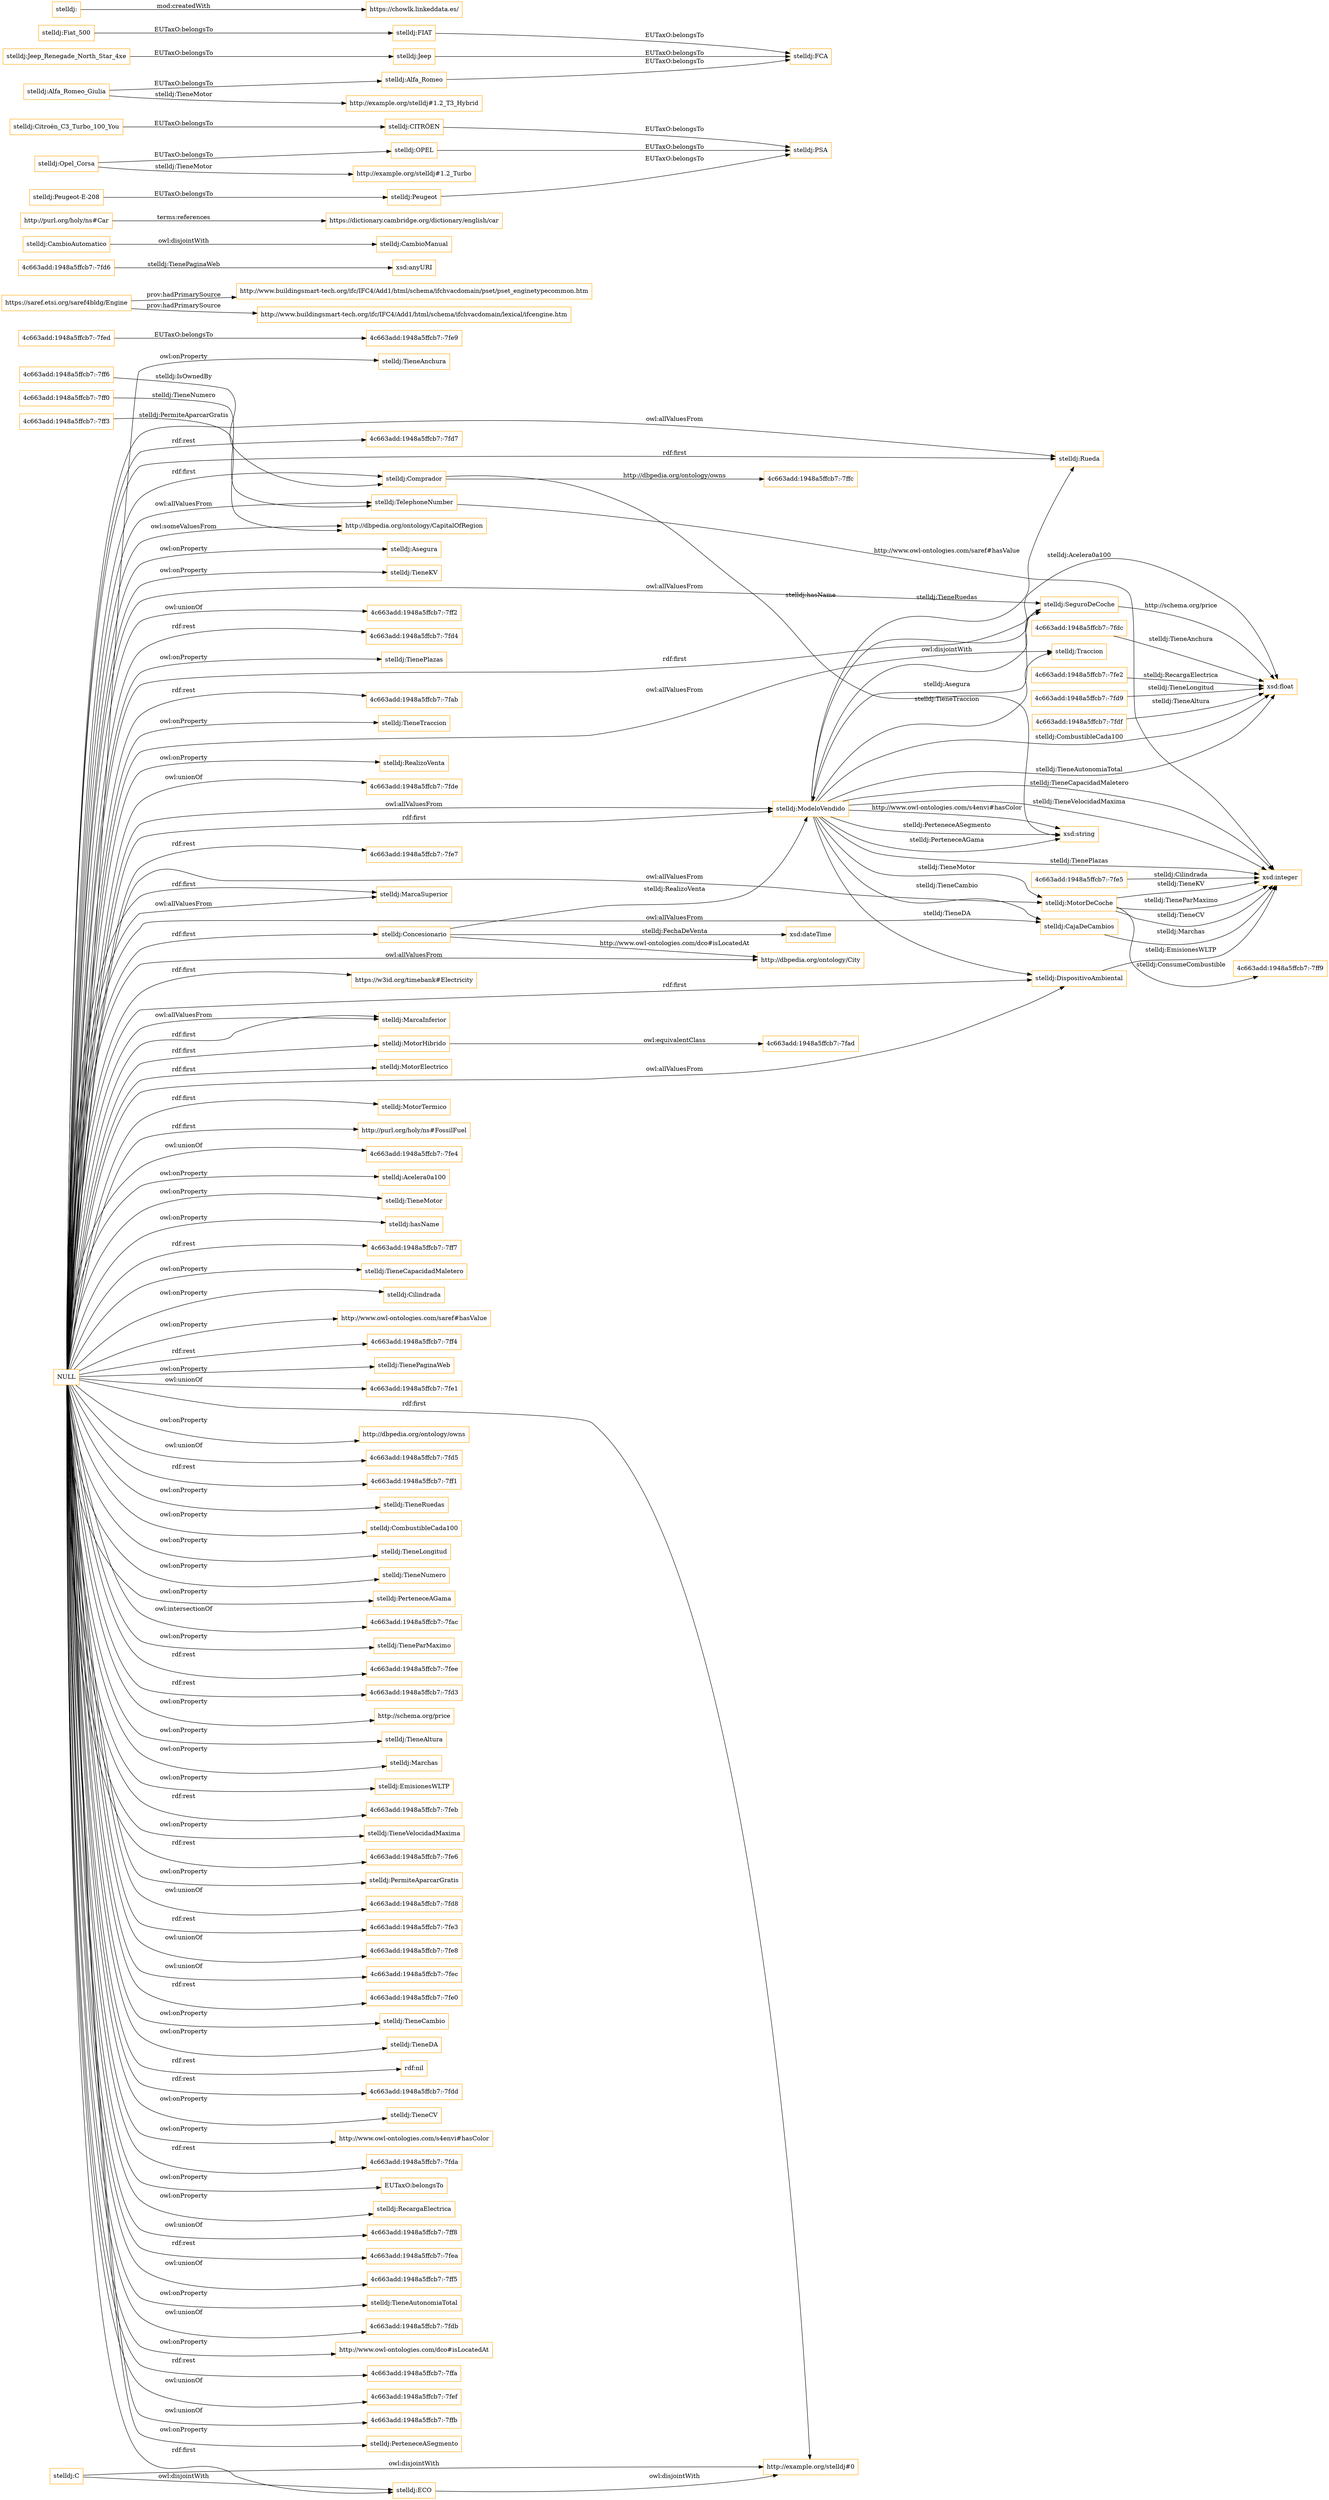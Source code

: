 digraph ar2dtool_diagram { 
rankdir=LR;
size="1501"
node [shape = rectangle, color="orange"]; "4c663add:1948a5ffcb7:-7fe5" "stelldj:Traccion" "4c663add:1948a5ffcb7:-7fed" "stelldj:SeguroDeCoche" "4c663add:1948a5ffcb7:-7fdc" "4c663add:1948a5ffcb7:-7ff6" "stelldj:MarcaSuperior" "http://dbpedia.org/ontology/CapitalOfRegion" "4c663add:1948a5ffcb7:-7fe2" "stelldj:DispositivoAmbiental" "https://saref.etsi.org/saref4bldg/Engine" "4c663add:1948a5ffcb7:-7fe9" "4c663add:1948a5ffcb7:-7ff0" "stelldj:TelephoneNumber" "stelldj:Comprador" "stelldj:MotorDeCoche" "stelldj:Rueda" "4c663add:1948a5ffcb7:-7ffc" "4c663add:1948a5ffcb7:-7ff3" "4c663add:1948a5ffcb7:-7fd6" "stelldj:Concesionario" "stelldj:CambioManual" "4c663add:1948a5ffcb7:-7fd9" "https://w3id.org/timebank#Electricity" "stelldj:CajaDeCambios" "stelldj:MarcaInferior" "stelldj:CambioAutomatico" "4c663add:1948a5ffcb7:-7ff9" "http://dbpedia.org/ontology/City" "stelldj:C" "stelldj:ECO" "http://purl.org/holy/ns#Car" "stelldj:ModeloVendido" "stelldj:MotorElectrico" "stelldj:MotorHibrido" "4c663add:1948a5ffcb7:-7fad" "http://example.org/stelldj#0" "4c663add:1948a5ffcb7:-7fdf" "stelldj:MotorTermico" "http://purl.org/holy/ns#FossilFuel" ; /*classes style*/
	"stelldj:C" -> "http://example.org/stelldj#0" [ label = "owl:disjointWith" ];
	"stelldj:C" -> "stelldj:ECO" [ label = "owl:disjointWith" ];
	"stelldj:Citroën_C3_Turbo_100_You" -> "stelldj:CITRÖEN" [ label = "EUTaxO:belongsTo" ];
	"stelldj:Fiat_500" -> "stelldj:FIAT" [ label = "EUTaxO:belongsTo" ];
	"stelldj:Jeep_Renegade_North_Star_4xe" -> "stelldj:Jeep" [ label = "EUTaxO:belongsTo" ];
	"http://purl.org/holy/ns#Car" -> "https://dictionary.cambridge.org/dictionary/english/car" [ label = "terms:references" ];
	"stelldj:Opel_Corsa" -> "stelldj:OPEL" [ label = "EUTaxO:belongsTo" ];
	"stelldj:Opel_Corsa" -> "http://example.org/stelldj#1.2_Turbo" [ label = "stelldj:TieneMotor" ];
	"stelldj:Alfa_Romeo_Giulia" -> "stelldj:Alfa_Romeo" [ label = "EUTaxO:belongsTo" ];
	"stelldj:Alfa_Romeo_Giulia" -> "http://example.org/stelldj#1.2_T3_Hybrid" [ label = "stelldj:TieneMotor" ];
	"stelldj:CITRÖEN" -> "stelldj:PSA" [ label = "EUTaxO:belongsTo" ];
	"stelldj:FIAT" -> "stelldj:FCA" [ label = "EUTaxO:belongsTo" ];
	"stelldj:CambioAutomatico" -> "stelldj:CambioManual" [ label = "owl:disjointWith" ];
	"NULL" -> "4c663add:1948a5ffcb7:-7fe4" [ label = "owl:unionOf" ];
	"NULL" -> "stelldj:Traccion" [ label = "owl:allValuesFrom" ];
	"NULL" -> "stelldj:Acelera0a100" [ label = "owl:onProperty" ];
	"NULL" -> "stelldj:MarcaInferior" [ label = "owl:allValuesFrom" ];
	"NULL" -> "stelldj:TieneMotor" [ label = "owl:onProperty" ];
	"NULL" -> "stelldj:hasName" [ label = "owl:onProperty" ];
	"NULL" -> "4c663add:1948a5ffcb7:-7ff7" [ label = "rdf:rest" ];
	"NULL" -> "stelldj:Comprador" [ label = "rdf:first" ];
	"NULL" -> "stelldj:TieneCapacidadMaletero" [ label = "owl:onProperty" ];
	"NULL" -> "stelldj:Cilindrada" [ label = "owl:onProperty" ];
	"NULL" -> "stelldj:MotorTermico" [ label = "rdf:first" ];
	"NULL" -> "http://www.owl-ontologies.com/saref#hasValue" [ label = "owl:onProperty" ];
	"NULL" -> "4c663add:1948a5ffcb7:-7ff4" [ label = "rdf:rest" ];
	"NULL" -> "stelldj:TienePaginaWeb" [ label = "owl:onProperty" ];
	"NULL" -> "4c663add:1948a5ffcb7:-7fe1" [ label = "owl:unionOf" ];
	"NULL" -> "http://dbpedia.org/ontology/owns" [ label = "owl:onProperty" ];
	"NULL" -> "4c663add:1948a5ffcb7:-7fd5" [ label = "owl:unionOf" ];
	"NULL" -> "4c663add:1948a5ffcb7:-7ff1" [ label = "rdf:rest" ];
	"NULL" -> "stelldj:TieneRuedas" [ label = "owl:onProperty" ];
	"NULL" -> "stelldj:CombustibleCada100" [ label = "owl:onProperty" ];
	"NULL" -> "stelldj:TieneLongitud" [ label = "owl:onProperty" ];
	"NULL" -> "stelldj:TieneNumero" [ label = "owl:onProperty" ];
	"NULL" -> "http://example.org/stelldj#0" [ label = "rdf:first" ];
	"NULL" -> "stelldj:ModeloVendido" [ label = "owl:allValuesFrom" ];
	"NULL" -> "stelldj:PerteneceAGama" [ label = "owl:onProperty" ];
	"NULL" -> "4c663add:1948a5ffcb7:-7fac" [ label = "owl:intersectionOf" ];
	"NULL" -> "stelldj:TieneParMaximo" [ label = "owl:onProperty" ];
	"NULL" -> "4c663add:1948a5ffcb7:-7fee" [ label = "rdf:rest" ];
	"NULL" -> "4c663add:1948a5ffcb7:-7fd3" [ label = "rdf:rest" ];
	"NULL" -> "http://schema.org/price" [ label = "owl:onProperty" ];
	"NULL" -> "stelldj:TieneAltura" [ label = "owl:onProperty" ];
	"NULL" -> "stelldj:Marchas" [ label = "owl:onProperty" ];
	"NULL" -> "stelldj:EmisionesWLTP" [ label = "owl:onProperty" ];
	"NULL" -> "4c663add:1948a5ffcb7:-7feb" [ label = "rdf:rest" ];
	"NULL" -> "stelldj:TieneVelocidadMaxima" [ label = "owl:onProperty" ];
	"NULL" -> "4c663add:1948a5ffcb7:-7fe6" [ label = "rdf:rest" ];
	"NULL" -> "stelldj:PermiteAparcarGratis" [ label = "owl:onProperty" ];
	"NULL" -> "4c663add:1948a5ffcb7:-7fd8" [ label = "owl:unionOf" ];
	"NULL" -> "4c663add:1948a5ffcb7:-7fe3" [ label = "rdf:rest" ];
	"NULL" -> "4c663add:1948a5ffcb7:-7fe8" [ label = "owl:unionOf" ];
	"NULL" -> "stelldj:ModeloVendido" [ label = "rdf:first" ];
	"NULL" -> "stelldj:Rueda" [ label = "owl:allValuesFrom" ];
	"NULL" -> "4c663add:1948a5ffcb7:-7fec" [ label = "owl:unionOf" ];
	"NULL" -> "stelldj:CajaDeCambios" [ label = "owl:allValuesFrom" ];
	"NULL" -> "4c663add:1948a5ffcb7:-7fe0" [ label = "rdf:rest" ];
	"NULL" -> "stelldj:TieneCambio" [ label = "owl:onProperty" ];
	"NULL" -> "https://w3id.org/timebank#Electricity" [ label = "rdf:first" ];
	"NULL" -> "stelldj:TieneDA" [ label = "owl:onProperty" ];
	"NULL" -> "rdf:nil" [ label = "rdf:rest" ];
	"NULL" -> "4c663add:1948a5ffcb7:-7fdd" [ label = "rdf:rest" ];
	"NULL" -> "stelldj:DispositivoAmbiental" [ label = "owl:allValuesFrom" ];
	"NULL" -> "stelldj:DispositivoAmbiental" [ label = "rdf:first" ];
	"NULL" -> "stelldj:TieneCV" [ label = "owl:onProperty" ];
	"NULL" -> "http://purl.org/holy/ns#FossilFuel" [ label = "rdf:first" ];
	"NULL" -> "http://www.owl-ontologies.com/s4envi#hasColor" [ label = "owl:onProperty" ];
	"NULL" -> "stelldj:MarcaSuperior" [ label = "rdf:first" ];
	"NULL" -> "4c663add:1948a5ffcb7:-7fda" [ label = "rdf:rest" ];
	"NULL" -> "EUTaxO:belongsTo" [ label = "owl:onProperty" ];
	"NULL" -> "stelldj:SeguroDeCoche" [ label = "owl:allValuesFrom" ];
	"NULL" -> "stelldj:SeguroDeCoche" [ label = "rdf:first" ];
	"NULL" -> "stelldj:Concesionario" [ label = "rdf:first" ];
	"NULL" -> "stelldj:MotorElectrico" [ label = "rdf:first" ];
	"NULL" -> "stelldj:RecargaElectrica" [ label = "owl:onProperty" ];
	"NULL" -> "stelldj:Rueda" [ label = "rdf:first" ];
	"NULL" -> "4c663add:1948a5ffcb7:-7ff8" [ label = "owl:unionOf" ];
	"NULL" -> "4c663add:1948a5ffcb7:-7fea" [ label = "rdf:rest" ];
	"NULL" -> "4c663add:1948a5ffcb7:-7ff5" [ label = "owl:unionOf" ];
	"NULL" -> "stelldj:ECO" [ label = "rdf:first" ];
	"NULL" -> "stelldj:TieneAutonomiaTotal" [ label = "owl:onProperty" ];
	"NULL" -> "4c663add:1948a5ffcb7:-7fdb" [ label = "owl:unionOf" ];
	"NULL" -> "http://www.owl-ontologies.com/dco#isLocatedAt" [ label = "owl:onProperty" ];
	"NULL" -> "stelldj:MarcaInferior" [ label = "rdf:first" ];
	"NULL" -> "4c663add:1948a5ffcb7:-7ffa" [ label = "rdf:rest" ];
	"NULL" -> "4c663add:1948a5ffcb7:-7fef" [ label = "owl:unionOf" ];
	"NULL" -> "http://dbpedia.org/ontology/CapitalOfRegion" [ label = "owl:someValuesFrom" ];
	"NULL" -> "stelldj:MotorHibrido" [ label = "rdf:first" ];
	"NULL" -> "4c663add:1948a5ffcb7:-7ffb" [ label = "owl:unionOf" ];
	"NULL" -> "stelldj:PerteneceASegmento" [ label = "owl:onProperty" ];
	"NULL" -> "stelldj:TieneAnchura" [ label = "owl:onProperty" ];
	"NULL" -> "stelldj:TelephoneNumber" [ label = "owl:allValuesFrom" ];
	"NULL" -> "http://dbpedia.org/ontology/City" [ label = "owl:allValuesFrom" ];
	"NULL" -> "stelldj:MotorDeCoche" [ label = "owl:allValuesFrom" ];
	"NULL" -> "4c663add:1948a5ffcb7:-7fd7" [ label = "rdf:rest" ];
	"NULL" -> "stelldj:Asegura" [ label = "owl:onProperty" ];
	"NULL" -> "stelldj:MarcaSuperior" [ label = "owl:allValuesFrom" ];
	"NULL" -> "stelldj:TieneKV" [ label = "owl:onProperty" ];
	"NULL" -> "4c663add:1948a5ffcb7:-7ff2" [ label = "owl:unionOf" ];
	"NULL" -> "4c663add:1948a5ffcb7:-7fd4" [ label = "rdf:rest" ];
	"NULL" -> "stelldj:TienePlazas" [ label = "owl:onProperty" ];
	"NULL" -> "4c663add:1948a5ffcb7:-7fab" [ label = "rdf:rest" ];
	"NULL" -> "stelldj:TieneTraccion" [ label = "owl:onProperty" ];
	"NULL" -> "stelldj:RealizoVenta" [ label = "owl:onProperty" ];
	"NULL" -> "4c663add:1948a5ffcb7:-7fde" [ label = "owl:unionOf" ];
	"NULL" -> "4c663add:1948a5ffcb7:-7fe7" [ label = "rdf:rest" ];
	"stelldj:Alfa_Romeo" -> "stelldj:FCA" [ label = "EUTaxO:belongsTo" ];
	"stelldj:Peugeot" -> "stelldj:PSA" [ label = "EUTaxO:belongsTo" ];
	"stelldj:Jeep" -> "stelldj:FCA" [ label = "EUTaxO:belongsTo" ];
	"stelldj:OPEL" -> "stelldj:PSA" [ label = "EUTaxO:belongsTo" ];
	"stelldj:MotorHibrido" -> "4c663add:1948a5ffcb7:-7fad" [ label = "owl:equivalentClass" ];
	"stelldj:Peugeot-E-208" -> "stelldj:Peugeot" [ label = "EUTaxO:belongsTo" ];
	"https://saref.etsi.org/saref4bldg/Engine" -> "http://www.buildingsmart-tech.org/ifc/IFC4/Add1/html/schema/ifchvacdomain/pset/pset_enginetypecommon.htm" [ label = "prov:hadPrimarySource" ];
	"https://saref.etsi.org/saref4bldg/Engine" -> "http://www.buildingsmart-tech.org/ifc/IFC4/Add1/html/schema/ifchvacdomain/lexical/ifcengine.htm" [ label = "prov:hadPrimarySource" ];
	"stelldj:ECO" -> "http://example.org/stelldj#0" [ label = "owl:disjointWith" ];
	"stelldj:ModeloVendido" -> "stelldj:SeguroDeCoche" [ label = "owl:disjointWith" ];
	"stelldj:" -> "https://chowlk.linkeddata.es/" [ label = "mod:createdWith" ];
	"4c663add:1948a5ffcb7:-7ff6" -> "stelldj:Comprador" [ label = "stelldj:IsOwnedBy" ];
	"stelldj:Comprador" -> "xsd:string" [ label = "stelldj:hasName" ];
	"stelldj:Concesionario" -> "xsd:dateTime" [ label = "stelldj:FechaDeVenta" ];
	"4c663add:1948a5ffcb7:-7ff0" -> "stelldj:TelephoneNumber" [ label = "stelldj:TieneNumero" ];
	"stelldj:ModeloVendido" -> "stelldj:Traccion" [ label = "stelldj:TieneTraccion" ];
	"4c663add:1948a5ffcb7:-7fd6" -> "xsd:anyURI" [ label = "stelldj:TienePaginaWeb" ];
	"4c663add:1948a5ffcb7:-7fd9" -> "xsd:float" [ label = "stelldj:TieneLongitud" ];
	"4c663add:1948a5ffcb7:-7fdf" -> "xsd:float" [ label = "stelldj:TieneAltura" ];
	"stelldj:ModeloVendido" -> "xsd:float" [ label = "stelldj:Acelera0a100" ];
	"stelldj:MotorDeCoche" -> "xsd:integer" [ label = "stelldj:TieneCV" ];
	"stelldj:TelephoneNumber" -> "xsd:integer" [ label = "http://www.owl-ontologies.com/saref#hasValue" ];
	"stelldj:ModeloVendido" -> "stelldj:Rueda" [ label = "stelldj:TieneRuedas" ];
	"stelldj:MotorDeCoche" -> "4c663add:1948a5ffcb7:-7ff9" [ label = "stelldj:ConsumeCombustible" ];
	"stelldj:Concesionario" -> "stelldj:ModeloVendido" [ label = "stelldj:RealizoVenta" ];
	"stelldj:Concesionario" -> "http://dbpedia.org/ontology/City" [ label = "http://www.owl-ontologies.com/dco#isLocatedAt" ];
	"stelldj:SeguroDeCoche" -> "xsd:float" [ label = "http://schema.org/price" ];
	"stelldj:SeguroDeCoche" -> "stelldj:ModeloVendido" [ label = "stelldj:Asegura" ];
	"stelldj:ModeloVendido" -> "stelldj:DispositivoAmbiental" [ label = "stelldj:TieneDA" ];
	"stelldj:ModeloVendido" -> "stelldj:CajaDeCambios" [ label = "stelldj:TieneCambio" ];
	"stelldj:ModeloVendido" -> "xsd:float" [ label = "stelldj:CombustibleCada100" ];
	"4c663add:1948a5ffcb7:-7fdc" -> "xsd:float" [ label = "stelldj:TieneAnchura" ];
	"stelldj:ModeloVendido" -> "xsd:string" [ label = "stelldj:PerteneceAGama" ];
	"stelldj:ModeloVendido" -> "xsd:integer" [ label = "stelldj:TieneVelocidadMaxima" ];
	"stelldj:ModeloVendido" -> "xsd:integer" [ label = "stelldj:TieneCapacidadMaletero" ];
	"stelldj:MotorDeCoche" -> "xsd:integer" [ label = "stelldj:TieneKV" ];
	"stelldj:ModeloVendido" -> "xsd:string" [ label = "http://www.owl-ontologies.com/s4envi#hasColor" ];
	"stelldj:ModeloVendido" -> "xsd:float" [ label = "stelldj:TieneAutonomiaTotal" ];
	"4c663add:1948a5ffcb7:-7fed" -> "4c663add:1948a5ffcb7:-7fe9" [ label = "EUTaxO:belongsTo" ];
	"stelldj:CajaDeCambios" -> "xsd:integer" [ label = "stelldj:Marchas" ];
	"stelldj:ModeloVendido" -> "stelldj:MotorDeCoche" [ label = "stelldj:TieneMotor" ];
	"stelldj:ModeloVendido" -> "xsd:string" [ label = "stelldj:PerteneceASegmento" ];
	"4c663add:1948a5ffcb7:-7fe2" -> "xsd:float" [ label = "stelldj:RecargaElectrica" ];
	"stelldj:Comprador" -> "4c663add:1948a5ffcb7:-7ffc" [ label = "http://dbpedia.org/ontology/owns" ];
	"stelldj:ModeloVendido" -> "xsd:integer" [ label = "stelldj:TienePlazas" ];
	"stelldj:MotorDeCoche" -> "xsd:integer" [ label = "stelldj:TieneParMaximo" ];
	"4c663add:1948a5ffcb7:-7fe5" -> "xsd:integer" [ label = "stelldj:Cilindrada" ];
	"stelldj:DispositivoAmbiental" -> "xsd:integer" [ label = "stelldj:EmisionesWLTP" ];
	"4c663add:1948a5ffcb7:-7ff3" -> "http://dbpedia.org/ontology/CapitalOfRegion" [ label = "stelldj:PermiteAparcarGratis" ];

}
